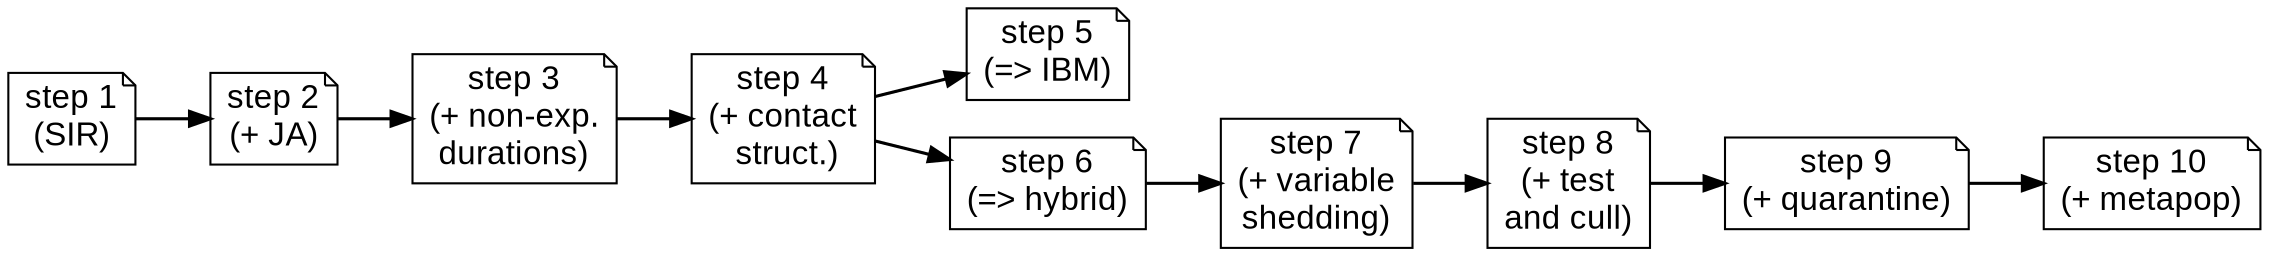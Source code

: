 digraph {
          charset="utf-8"
          rankdir=LR;

          node[fontsize=16, fontname="Arial", shape="note", style=""];
          edge[minlen=1, penwidth=1.5];

	  s1 [label="step 1\n(SIR)"];
	  s2 [label="step 2\n(+ JA)"] ;
	  s3 [label="step 3\n(+ non-exp.\ndurations)"] ;
	  s4 [label="step 4\n(+ contact\n struct.)"] ;

	  subgraph {
		  rank = same ;
		  s5 [label="step 5\n(=> IBM)"] ;
		  s6 [label="step 6\n(=> hybrid)"] ;
	  }

	  s7 [label="step 7\n(+ variable\nshedding)"] ;
	  s8 [label="step 8\n(+ test\nand cull)"] ;
	  s9 [label="step 9\n(+ quarantine)"] ;
	  s10 [label="step 10\n(+ metapop)"] ;
	  // subgraph {
	  // 	  rank = same ;
	  // }

          s1 -> s2 -> s3 -> s4 -> s5 ;
	  s4 -> s6 -> s7 -> s8 -> s9 -> s10 ;
}
